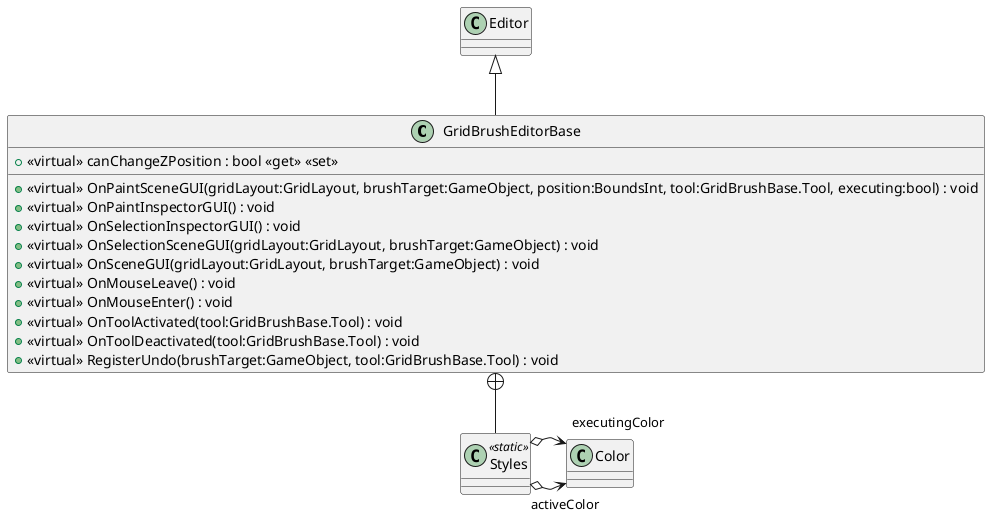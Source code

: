 @startuml
class GridBrushEditorBase {
    + <<virtual>> canChangeZPosition : bool <<get>> <<set>>
    + <<virtual>> OnPaintSceneGUI(gridLayout:GridLayout, brushTarget:GameObject, position:BoundsInt, tool:GridBrushBase.Tool, executing:bool) : void
    + <<virtual>> OnPaintInspectorGUI() : void
    + <<virtual>> OnSelectionInspectorGUI() : void
    + <<virtual>> OnSelectionSceneGUI(gridLayout:GridLayout, brushTarget:GameObject) : void
    + <<virtual>> OnSceneGUI(gridLayout:GridLayout, brushTarget:GameObject) : void
    + <<virtual>> OnMouseLeave() : void
    + <<virtual>> OnMouseEnter() : void
    + <<virtual>> OnToolActivated(tool:GridBrushBase.Tool) : void
    + <<virtual>> OnToolDeactivated(tool:GridBrushBase.Tool) : void
    + <<virtual>> RegisterUndo(brushTarget:GameObject, tool:GridBrushBase.Tool) : void
}
class Styles <<static>> {
}
Editor <|-- GridBrushEditorBase
GridBrushEditorBase +-- Styles
Styles o-> "activeColor" Color
Styles o-> "executingColor" Color
@enduml
